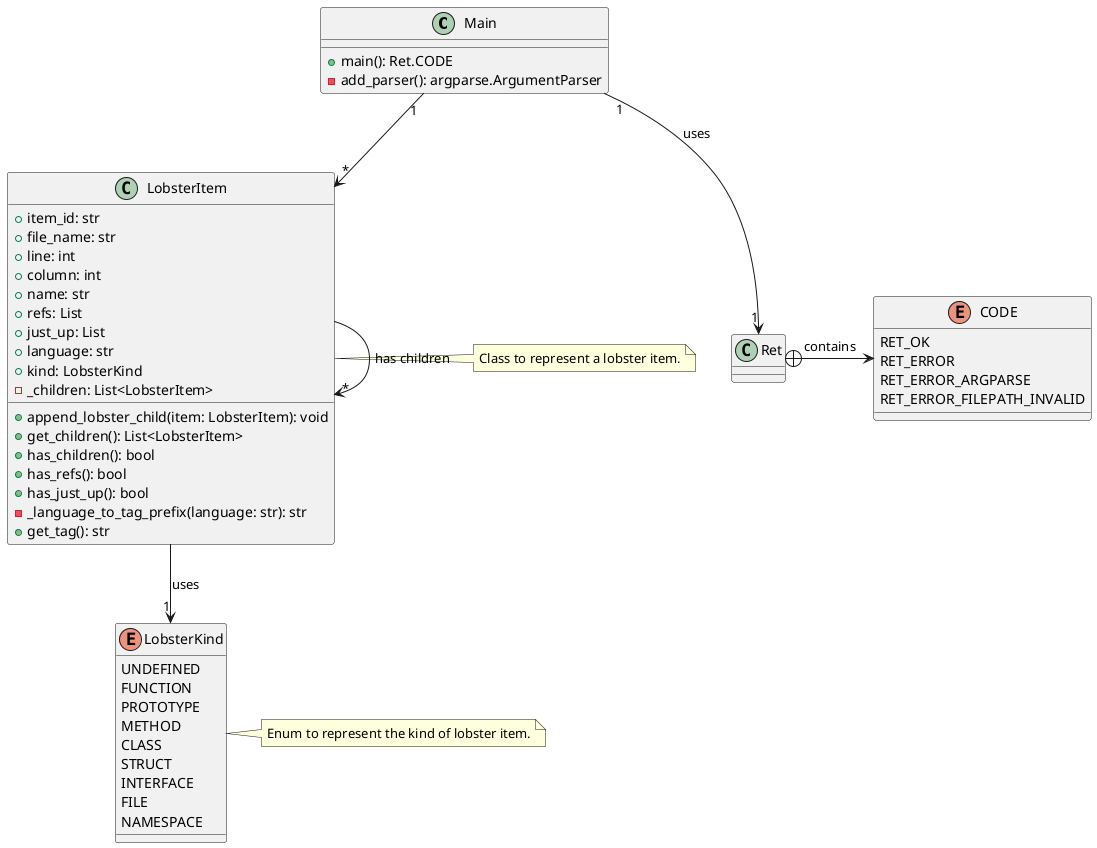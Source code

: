 @startuml class_diagram

' Setting ''''''''''''''''''''''''''''''''''''''''''''''''''''''''''''''''''''''''''''''''''''''''''

' Components '''''''''''''''''''''''''''''''''''''''''''''''''''''''''''''''''''''''''''''''''''''''

class Main {
  + main(): Ret.CODE
  - add_parser(): argparse.ArgumentParser
}

class Ret {

}

enum CODE {
    RET_OK
    RET_ERROR
    RET_ERROR_ARGPARSE
    RET_ERROR_FILEPATH_INVALID
}

enum LobsterKind {
    UNDEFINED
    FUNCTION
    PROTOTYPE
    METHOD
    CLASS
    STRUCT
    INTERFACE
    FILE
    NAMESPACE
}

note right of LobsterKind
  Enum to represent the kind of lobster item.
end note

class LobsterItem {
    + item_id: str
    + file_name: str
    + line: int
    + column: int
    + name: str
    + refs: List
    + just_up: List
    + language: str
    + kind: LobsterKind
    - _children: List<LobsterItem>

    + append_lobster_child(item: LobsterItem): void
    + get_children(): List<LobsterItem>
    + has_children(): bool
    + has_refs(): bool
    + has_just_up(): bool
    - _language_to_tag_prefix(language: str): str
    + get_tag(): str
}

note right of LobsterItem
  Class to represent a lobster item.
end note


' Flows ''''''''''''''''''''''''''''''''''''''''''''''''''''''''''''''''''''''''''''''''''''''''''''

Main "1" --> "*" LobsterItem 
Ret +-> CODE : contains 
Main "1" --> "1" Ret : uses
LobsterItem --> "1" LobsterKind : uses
LobsterItem --> "*" LobsterItem : has children

@enduml